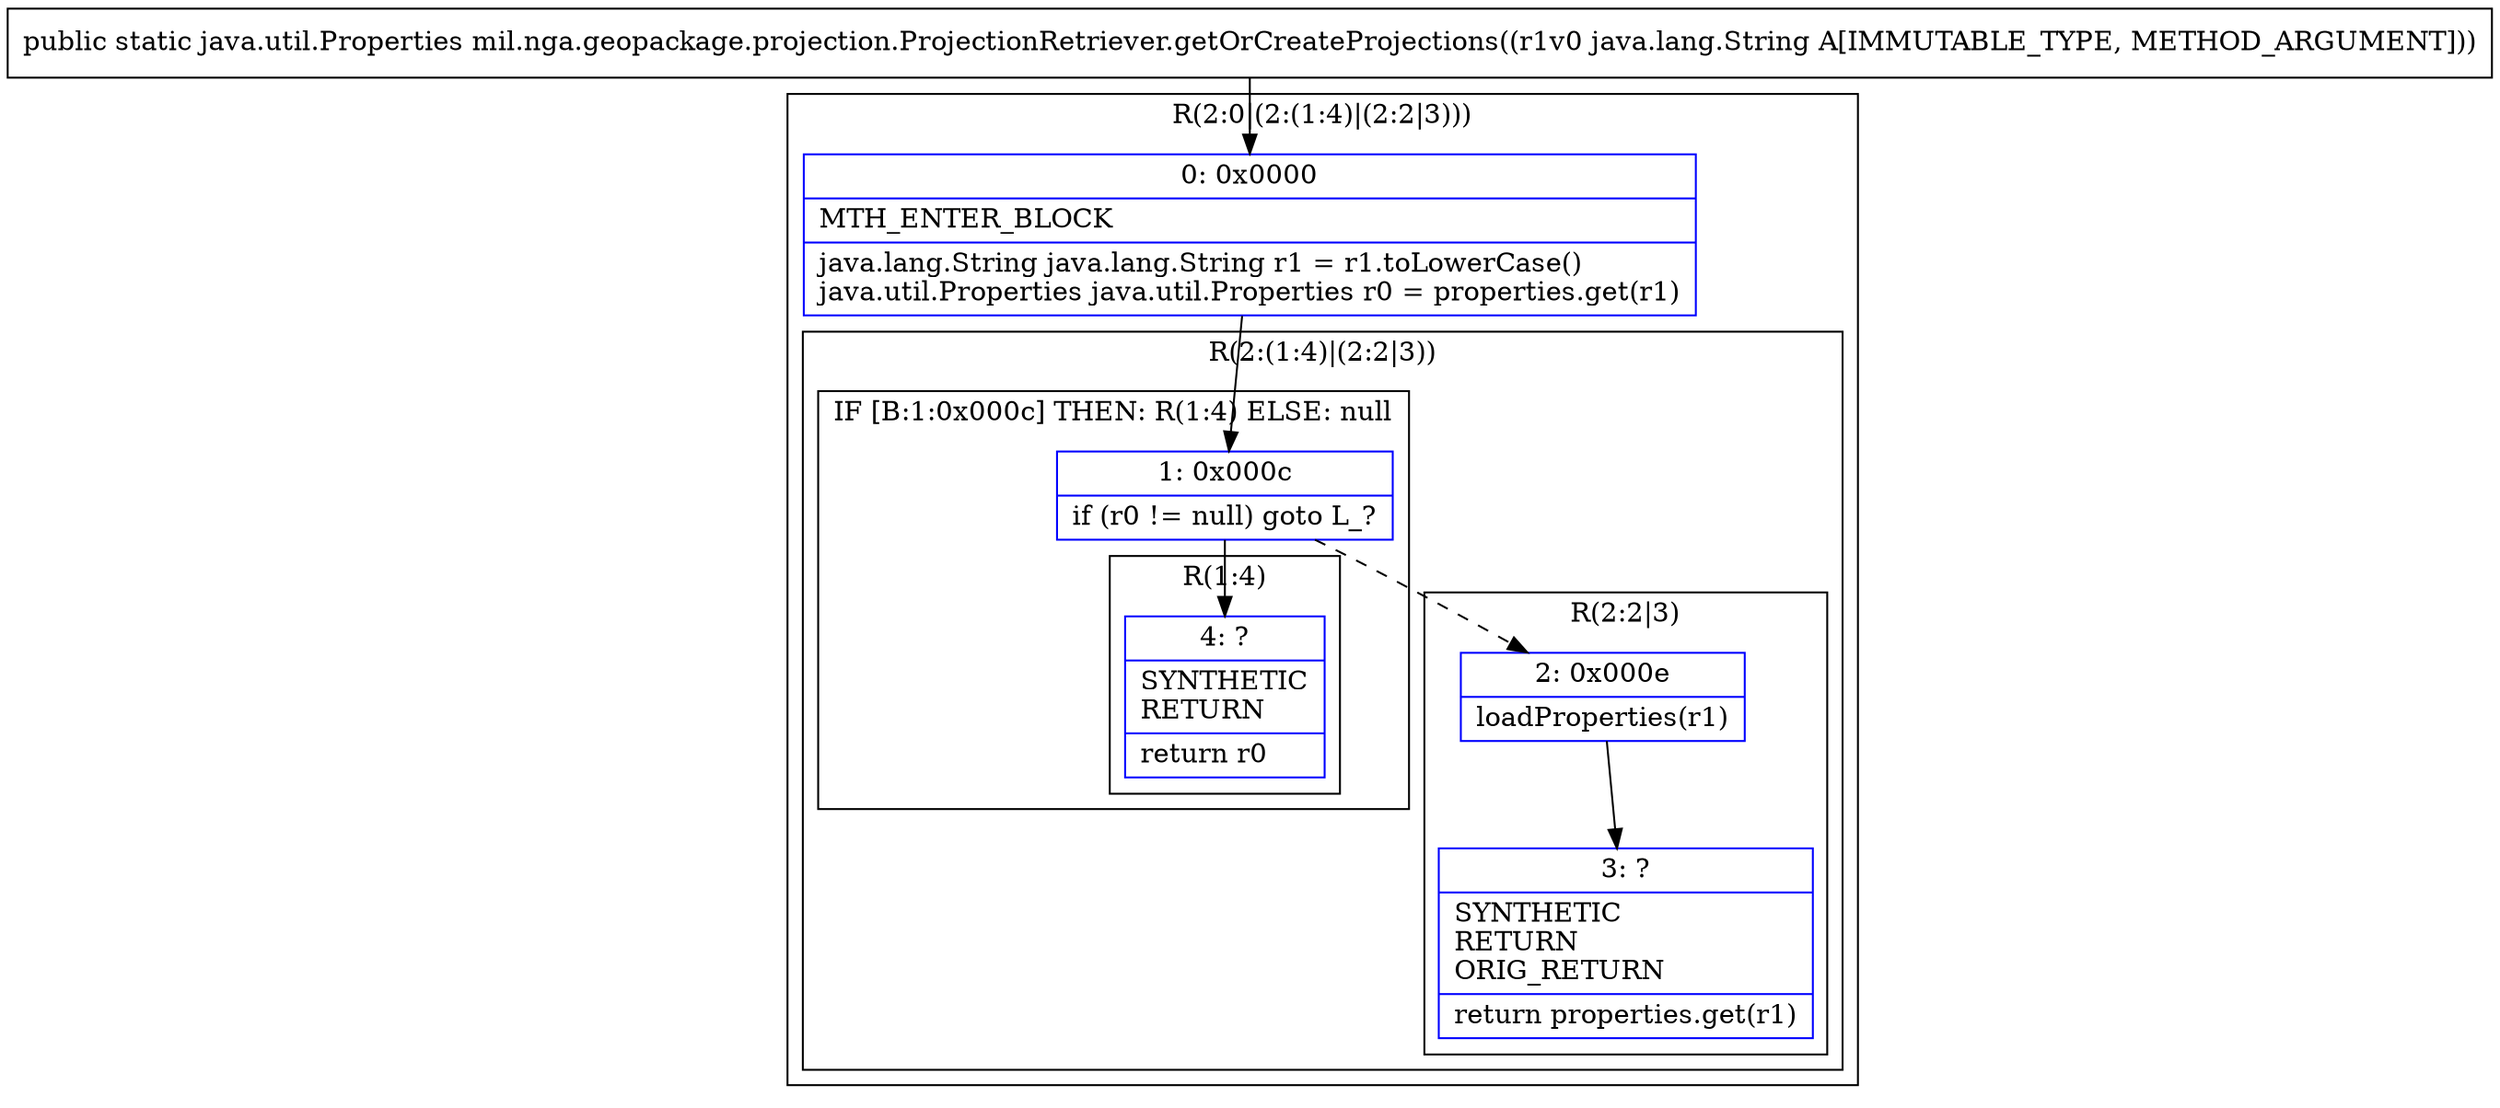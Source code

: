 digraph "CFG formil.nga.geopackage.projection.ProjectionRetriever.getOrCreateProjections(Ljava\/lang\/String;)Ljava\/util\/Properties;" {
subgraph cluster_Region_1804708099 {
label = "R(2:0|(2:(1:4)|(2:2|3)))";
node [shape=record,color=blue];
Node_0 [shape=record,label="{0\:\ 0x0000|MTH_ENTER_BLOCK\l|java.lang.String java.lang.String r1 = r1.toLowerCase()\ljava.util.Properties java.util.Properties r0 = properties.get(r1)\l}"];
subgraph cluster_Region_1303602599 {
label = "R(2:(1:4)|(2:2|3))";
node [shape=record,color=blue];
subgraph cluster_IfRegion_2097797416 {
label = "IF [B:1:0x000c] THEN: R(1:4) ELSE: null";
node [shape=record,color=blue];
Node_1 [shape=record,label="{1\:\ 0x000c|if (r0 != null) goto L_?\l}"];
subgraph cluster_Region_2011423515 {
label = "R(1:4)";
node [shape=record,color=blue];
Node_4 [shape=record,label="{4\:\ ?|SYNTHETIC\lRETURN\l|return r0\l}"];
}
}
subgraph cluster_Region_1635078844 {
label = "R(2:2|3)";
node [shape=record,color=blue];
Node_2 [shape=record,label="{2\:\ 0x000e|loadProperties(r1)\l}"];
Node_3 [shape=record,label="{3\:\ ?|SYNTHETIC\lRETURN\lORIG_RETURN\l|return properties.get(r1)\l}"];
}
}
}
MethodNode[shape=record,label="{public static java.util.Properties mil.nga.geopackage.projection.ProjectionRetriever.getOrCreateProjections((r1v0 java.lang.String A[IMMUTABLE_TYPE, METHOD_ARGUMENT])) }"];
MethodNode -> Node_0;
Node_0 -> Node_1;
Node_1 -> Node_2[style=dashed];
Node_1 -> Node_4;
Node_2 -> Node_3;
}

